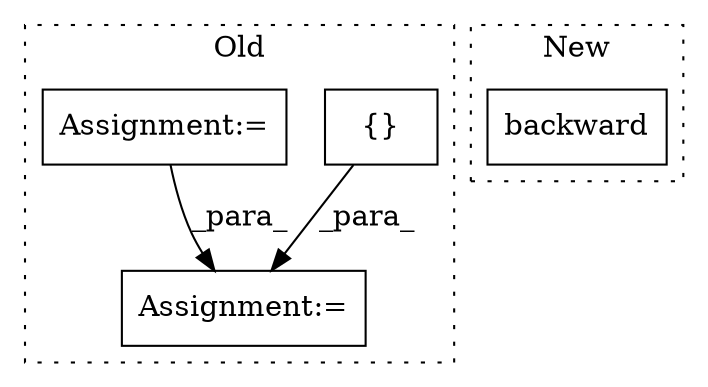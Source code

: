 digraph G {
subgraph cluster0 {
1 [label="{}" a="4" s="2094,2109" l="1,1" shape="box"];
3 [label="Assignment:=" a="7" s="2064" l="1" shape="box"];
4 [label="Assignment:=" a="7" s="1036" l="5" shape="box"];
label = "Old";
style="dotted";
}
subgraph cluster1 {
2 [label="backward" a="32" s="2044,2076" l="9,1" shape="box"];
label = "New";
style="dotted";
}
1 -> 3 [label="_para_"];
4 -> 3 [label="_para_"];
}